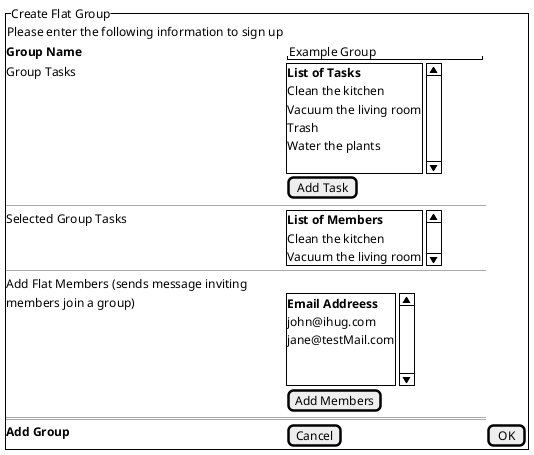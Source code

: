 @startsalt LofiCreateFlatGroup


{^"Create Flat Group" 
    {Please enter the following information to sign up}
    **Group Name**|  "Example Group           " 
    

    Group Tasks | {SI
    **List of Tasks**
    Clean the kitchen
    Vacuum the living room
    Trash
    Water the plants
    .
    
    
    }
    . | [Add Task]

    ----|----
    Selected Group Tasks | {SI
    **List of Members**
    Clean the kitchen
    Vacuum the living room
    }

    ---- | ----
    Add Flat Members (sends message inviting
     members join a group) | {SI 
    **Email Addreess** 
    john@ihug.com
    jane@testMail.com
    .
    .
    }
    . | [Add Members]


    ====|====
    **Add Group** | [Cancel]|[ OK ]

}

@endsalt